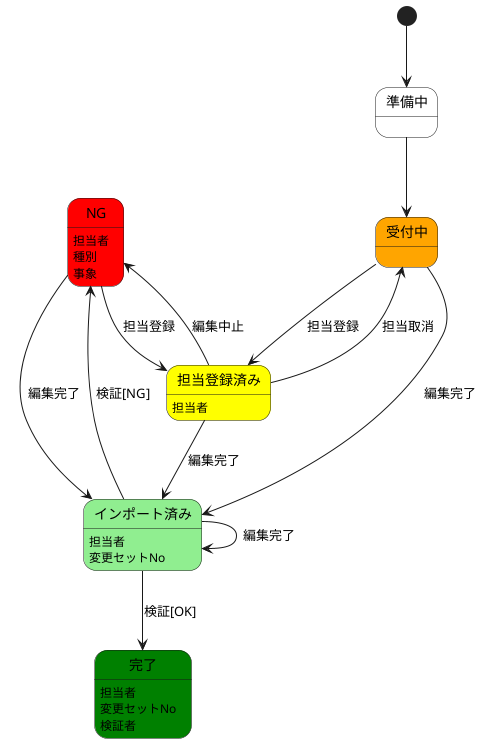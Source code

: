 @startuml

state "準備中" as PREPARATION #FFFFFF {
}

state "受付中" as ACCEPTING #orange {
}

state "NG" as NG #red {
	NG : 担当者
	NG : 種別
	NG : 事象
}

state "担当登録済み" as RESERVED #yellow {
	RESERVED : 担当者
}

state "インポート済み" as IMPORTED #lightgreen {
	IMPORTED : 担当者
	IMPORTED : 変更セットNo
}

state "完了" as END #green {
	END : 担当者
	END : 変更セットNo
	END : 検証者
}

[*] --> PREPARATION
PREPARATION --> ACCEPTING
ACCEPTING --> RESERVED	: 担当登録
NG --> RESERVED	: 担当登録
ACCEPTING --> IMPORTED	: 編集完了
NG --> IMPORTED	: 編集完了
RESERVED --> NG	: 編集中止
RESERVED --> IMPORTED	: 編集完了
IMPORTED --> IMPORTED	: 編集完了
ACCEPTING <- RESERVED	: 担当取消

IMPORTED --> END	: 検証[OK]
NG <- IMPORTED		: 検証[NG]

@enduml